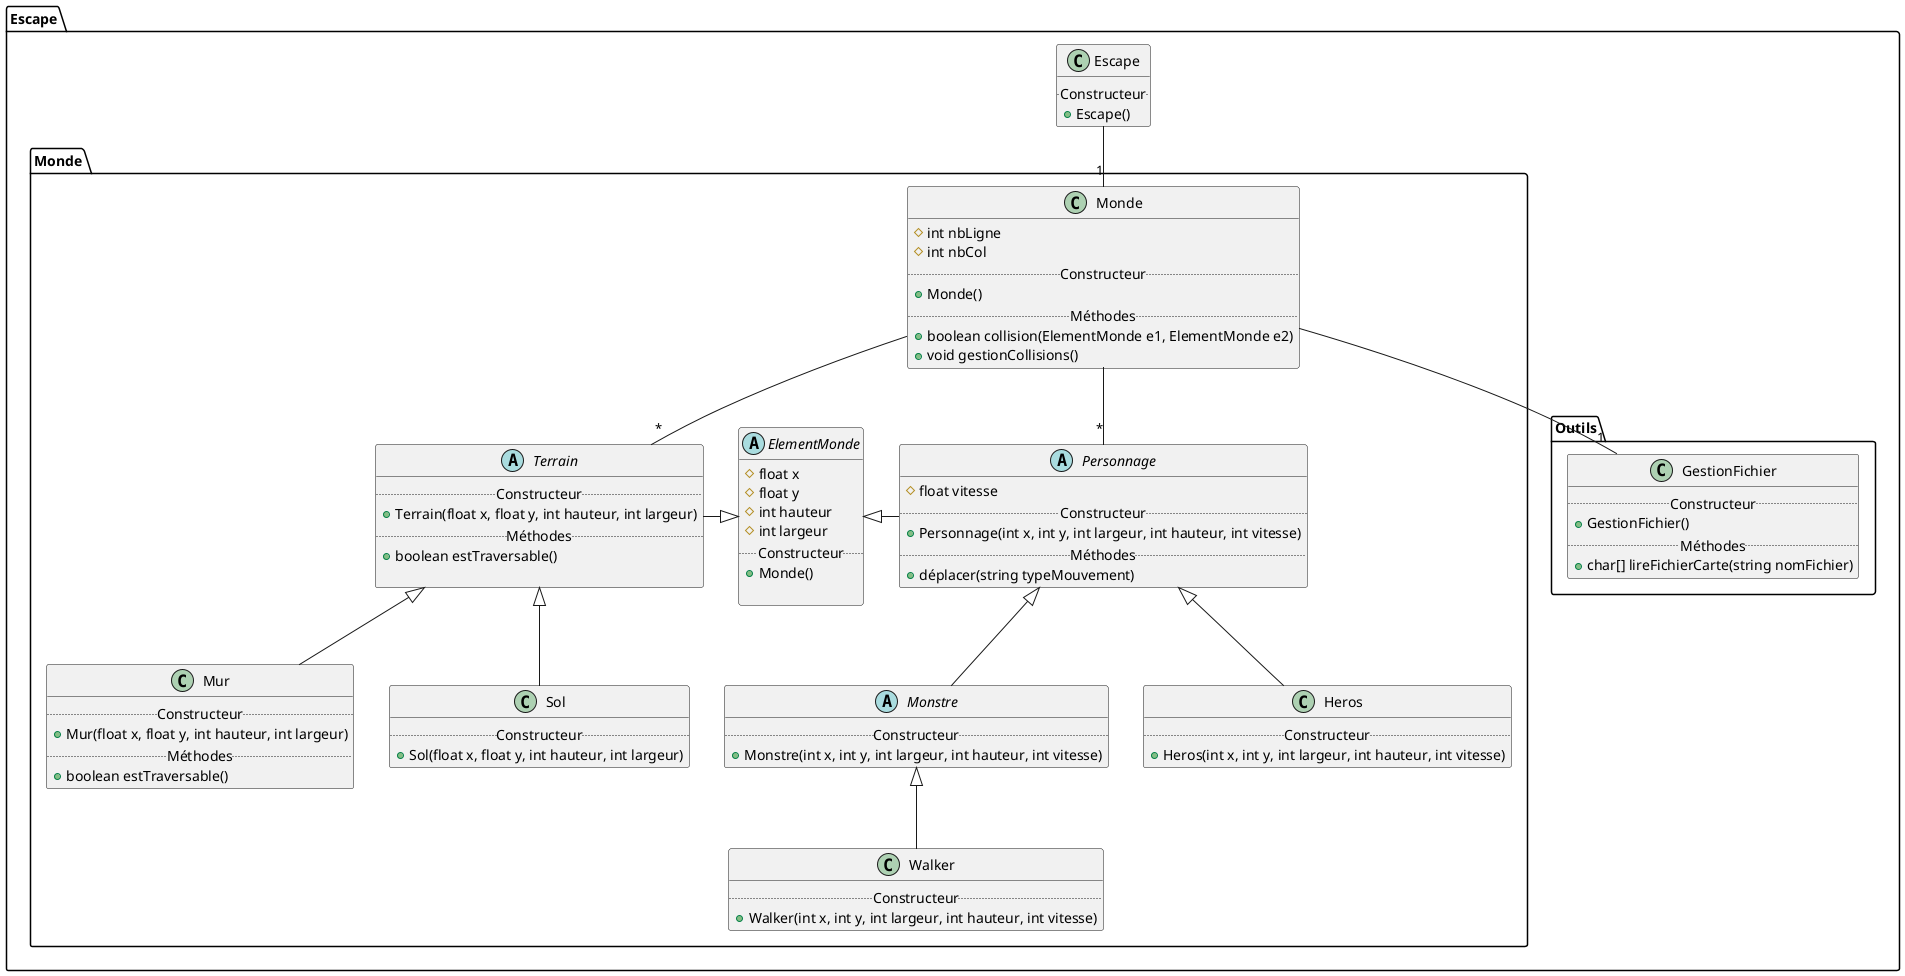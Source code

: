 @startuml

package Escape{

  package Monde {
    abstract class ElementMonde {
      # float x
      # float y
      # int hauteur
      # int largeur
      ..Constructeur..
      + Monde()

    }
    abstract class Terrain {
      ..Constructeur..
      + Terrain(float x, float y, int hauteur, int largeur)
      ..Méthodes..
      + boolean estTraversable()

    }

    class Mur {
      ..Constructeur..
      + Mur(float x, float y, int hauteur, int largeur)
      ..Méthodes..
      + boolean estTraversable()
    }

    class Sol{
    ..Constructeur..
    + Sol(float x, float y, int hauteur, int largeur)
    }


    abstract class Personnage {
      # float vitesse
      ..Constructeur..
      + Personnage(int x, int y, int largeur, int hauteur, int vitesse)
      ..Méthodes..
      + déplacer(string typeMouvement)
    }

    class Heros {
      ..Constructeur..
      + Heros(int x, int y, int largeur, int hauteur, int vitesse)
    }

    abstract class Monstre {
      ..Constructeur..
      + Monstre(int x, int y, int largeur, int hauteur, int vitesse)
    }

    class Walker{
      ..Constructeur..
      + Walker(int x, int y, int largeur, int hauteur, int vitesse)
    }

    class Monde{
      # int nbLigne
      # int nbCol
      ..Constructeur..
      + Monde()
      ..Méthodes..
      + boolean collision(ElementMonde e1, ElementMonde e2)
      + void gestionCollisions()
    }
  }

  class Escape {
    ..Constructeur..
    + Escape()
  }

  package Outils {
    class GestionFichier {
        ..Constructeur..
        + GestionFichier()
        ..Méthodes..
        + char[] lireFichierCarte(string nomFichier)
    }
  }
}

Escape.Escape -- "1" Escape.Monde.Monde
Personnage -left-|> ElementMonde
Heros -up-|> Personnage
Monstre -up-|> Personnage
Walker -up-|> Monstre

Terrain -right-|> ElementMonde
Mur -up-|> Terrain
Sol -up-|> Terrain


Escape.Monde.Monde -- "*" Personnage
Escape.Monde.Monde -- "*" Terrain


Escape.Monde.Monde -- "1" GestionFichier

@enduml
